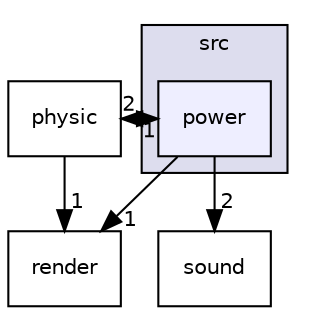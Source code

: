 digraph "/home/cecilia/Documents/Symptogen/src/power" {
  compound=true
  node [ fontsize="10", fontname="Helvetica"];
  edge [ labelfontsize="10", labelfontname="Helvetica"];
  subgraph clusterdir_68267d1309a1af8e8297ef4c3efbcdba {
    graph [ bgcolor="#ddddee", pencolor="black", label="src" fontname="Helvetica", fontsize="10", URL="dir_68267d1309a1af8e8297ef4c3efbcdba.html"]
  dir_74c51feede9763246476d18de5c76811 [shape=box, label="power", style="filled", fillcolor="#eeeeff", pencolor="black", URL="dir_74c51feede9763246476d18de5c76811.html"];
  }
  dir_316894e874c75c60f5675dae420fd03e [shape=box label="physic" URL="dir_316894e874c75c60f5675dae420fd03e.html"];
  dir_e488ee1cea97fb16abdb5ccc78d2123b [shape=box label="render" URL="dir_e488ee1cea97fb16abdb5ccc78d2123b.html"];
  dir_06983a04f4bcdd04d40946e8be932ce3 [shape=box label="sound" URL="dir_06983a04f4bcdd04d40946e8be932ce3.html"];
  dir_316894e874c75c60f5675dae420fd03e->dir_74c51feede9763246476d18de5c76811 [headlabel="2", labeldistance=1.5 headhref="dir_000004_000005.html"];
  dir_316894e874c75c60f5675dae420fd03e->dir_e488ee1cea97fb16abdb5ccc78d2123b [headlabel="1", labeldistance=1.5 headhref="dir_000004_000006.html"];
  dir_74c51feede9763246476d18de5c76811->dir_316894e874c75c60f5675dae420fd03e [headlabel="1", labeldistance=1.5 headhref="dir_000005_000004.html"];
  dir_74c51feede9763246476d18de5c76811->dir_e488ee1cea97fb16abdb5ccc78d2123b [headlabel="1", labeldistance=1.5 headhref="dir_000005_000006.html"];
  dir_74c51feede9763246476d18de5c76811->dir_06983a04f4bcdd04d40946e8be932ce3 [headlabel="2", labeldistance=1.5 headhref="dir_000005_000007.html"];
}
